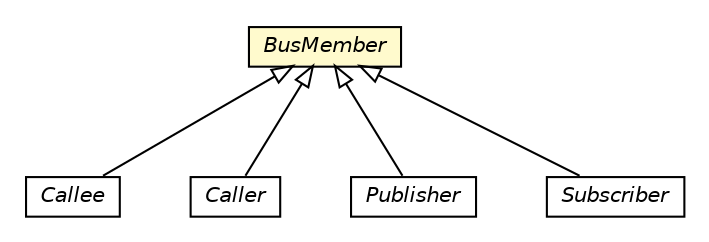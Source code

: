 #!/usr/local/bin/dot
#
# Class diagram 
# Generated by UMLGraph version R5_6-24-gf6e263 (http://www.umlgraph.org/)
#

digraph G {
	edge [fontname="Helvetica",fontsize=10,labelfontname="Helvetica",labelfontsize=10];
	node [fontname="Helvetica",fontsize=10,shape=plaintext];
	nodesep=0.25;
	ranksep=0.5;
	// org.universAAL.middleware.bus.member.Callee
	c2380006 [label=<<table title="org.universAAL.middleware.bus.member.Callee" border="0" cellborder="1" cellspacing="0" cellpadding="2" port="p" href="./Callee.html">
		<tr><td><table border="0" cellspacing="0" cellpadding="1">
<tr><td align="center" balign="center"><font face="Helvetica-Oblique"> Callee </font></td></tr>
		</table></td></tr>
		</table>>, URL="./Callee.html", fontname="Helvetica", fontcolor="black", fontsize=10.0];
	// org.universAAL.middleware.bus.member.Caller
	c2380008 [label=<<table title="org.universAAL.middleware.bus.member.Caller" border="0" cellborder="1" cellspacing="0" cellpadding="2" port="p" href="./Caller.html">
		<tr><td><table border="0" cellspacing="0" cellpadding="1">
<tr><td align="center" balign="center"><font face="Helvetica-Oblique"> Caller </font></td></tr>
		</table></td></tr>
		</table>>, URL="./Caller.html", fontname="Helvetica", fontcolor="black", fontsize=10.0];
	// org.universAAL.middleware.bus.member.Publisher
	c2380009 [label=<<table title="org.universAAL.middleware.bus.member.Publisher" border="0" cellborder="1" cellspacing="0" cellpadding="2" port="p" href="./Publisher.html">
		<tr><td><table border="0" cellspacing="0" cellpadding="1">
<tr><td align="center" balign="center"><font face="Helvetica-Oblique"> Publisher </font></td></tr>
		</table></td></tr>
		</table>>, URL="./Publisher.html", fontname="Helvetica", fontcolor="black", fontsize=10.0];
	// org.universAAL.middleware.bus.member.BusMember
	c2380010 [label=<<table title="org.universAAL.middleware.bus.member.BusMember" border="0" cellborder="1" cellspacing="0" cellpadding="2" port="p" bgcolor="lemonChiffon" href="./BusMember.html">
		<tr><td><table border="0" cellspacing="0" cellpadding="1">
<tr><td align="center" balign="center"><font face="Helvetica-Oblique"> BusMember </font></td></tr>
		</table></td></tr>
		</table>>, URL="./BusMember.html", fontname="Helvetica", fontcolor="black", fontsize=10.0];
	// org.universAAL.middleware.bus.member.Subscriber
	c2380011 [label=<<table title="org.universAAL.middleware.bus.member.Subscriber" border="0" cellborder="1" cellspacing="0" cellpadding="2" port="p" href="./Subscriber.html">
		<tr><td><table border="0" cellspacing="0" cellpadding="1">
<tr><td align="center" balign="center"><font face="Helvetica-Oblique"> Subscriber </font></td></tr>
		</table></td></tr>
		</table>>, URL="./Subscriber.html", fontname="Helvetica", fontcolor="black", fontsize=10.0];
	//org.universAAL.middleware.bus.member.Callee extends org.universAAL.middleware.bus.member.BusMember
	c2380010:p -> c2380006:p [dir=back,arrowtail=empty];
	//org.universAAL.middleware.bus.member.Caller extends org.universAAL.middleware.bus.member.BusMember
	c2380010:p -> c2380008:p [dir=back,arrowtail=empty];
	//org.universAAL.middleware.bus.member.Publisher extends org.universAAL.middleware.bus.member.BusMember
	c2380010:p -> c2380009:p [dir=back,arrowtail=empty];
	//org.universAAL.middleware.bus.member.Subscriber extends org.universAAL.middleware.bus.member.BusMember
	c2380010:p -> c2380011:p [dir=back,arrowtail=empty];
}

